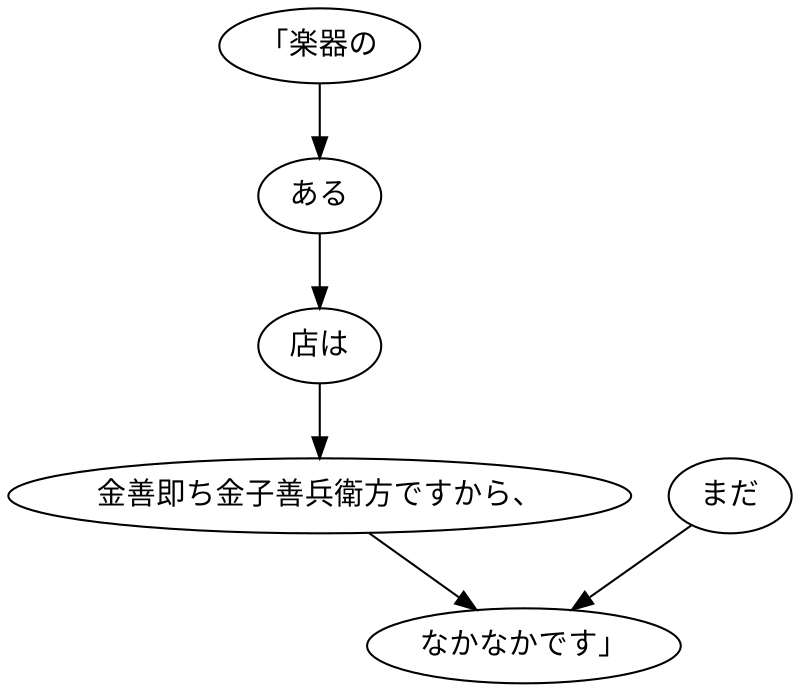 digraph graph8024 {
	node0 [label="「楽器の"];
	node1 [label="ある"];
	node2 [label="店は"];
	node3 [label="金善即ち金子善兵衛方ですから、"];
	node4 [label="まだ"];
	node5 [label="なかなかです」"];
	node0 -> node1;
	node1 -> node2;
	node2 -> node3;
	node3 -> node5;
	node4 -> node5;
}
